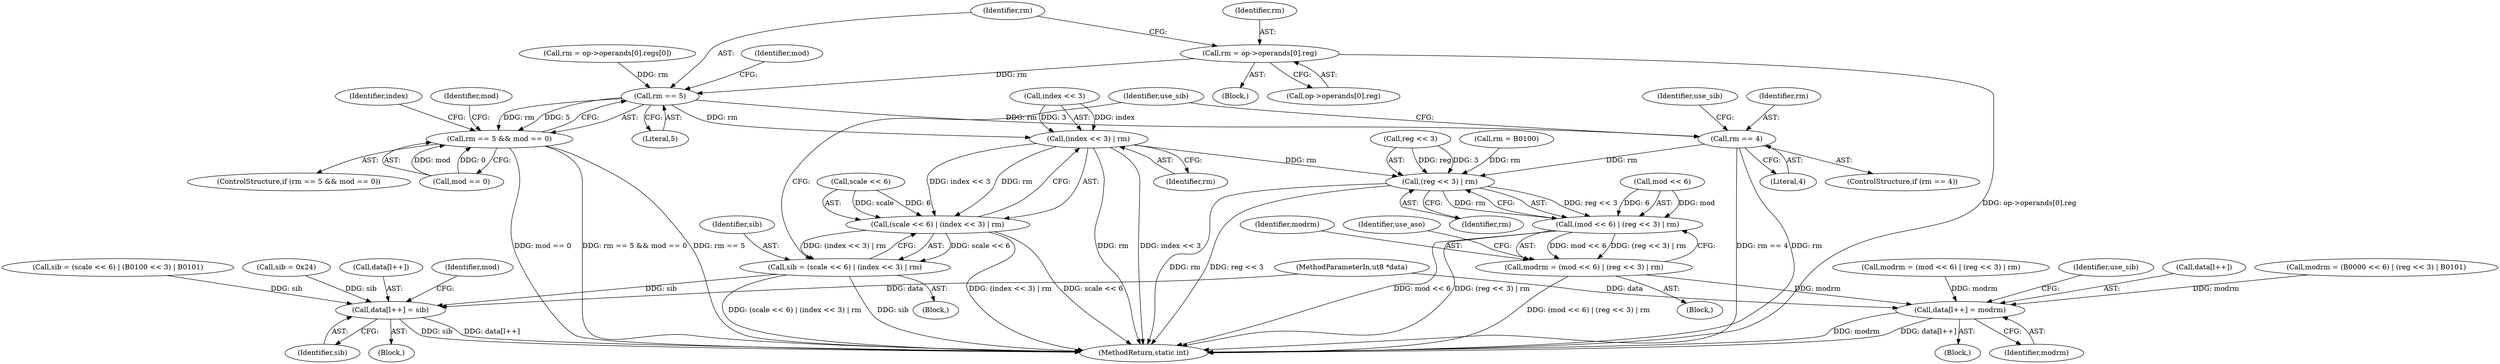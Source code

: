 digraph "0_radare2_f17bfd9f1da05f30f23a4dd05e9d2363e1406948@pointer" {
"1000971" [label="(Call,rm = op->operands[0].reg)"];
"1000995" [label="(Call,rm == 5)"];
"1000994" [label="(Call,rm == 5 && mod == 0)"];
"1001045" [label="(Call,(index << 3) | rm)"];
"1001041" [label="(Call,(scale << 6) | (index << 3) | rm)"];
"1001039" [label="(Call,sib = (scale << 6) | (index << 3) | rm)"];
"1001148" [label="(Call,data[l++] = sib)"];
"1001101" [label="(Call,(reg << 3) | rm)"];
"1001097" [label="(Call,(mod << 6) | (reg << 3) | rm)"];
"1001095" [label="(Call,modrm = (mod << 6) | (reg << 3) | rm)"];
"1001139" [label="(Call,data[l++] = modrm)"];
"1001052" [label="(Call,rm == 4)"];
"1000949" [label="(Call,modrm = (mod << 6) | (reg << 3) | rm)"];
"1001098" [label="(Call,mod << 6)"];
"1001040" [label="(Identifier,sib)"];
"1001139" [label="(Call,data[l++] = modrm)"];
"1000506" [label="(Block,)"];
"1001057" [label="(Identifier,use_sib)"];
"1000994" [label="(Call,rm == 5 && mod == 0)"];
"1001052" [label="(Call,rm == 4)"];
"1000972" [label="(Identifier,rm)"];
"1001035" [label="(Block,)"];
"1001146" [label="(Identifier,use_sib)"];
"1000104" [label="(MethodParameterIn,ut8 *data)"];
"1001140" [label="(Call,data[l++])"];
"1001053" [label="(Identifier,rm)"];
"1001041" [label="(Call,(scale << 6) | (index << 3) | rm)"];
"1001054" [label="(Literal,4)"];
"1001102" [label="(Call,reg << 3)"];
"1001065" [label="(Call,rm = B0100)"];
"1001096" [label="(Identifier,modrm)"];
"1001039" [label="(Call,sib = (scale << 6) | (index << 3) | rm)"];
"1001082" [label="(Call,sib = (scale << 6) | (B0100 << 3) | B0101)"];
"1001046" [label="(Call,index << 3)"];
"1001153" [label="(Identifier,sib)"];
"1001059" [label="(Call,sib = 0x24)"];
"1001149" [label="(Call,data[l++])"];
"1001049" [label="(Identifier,rm)"];
"1001071" [label="(Call,modrm = (B0000 << 6) | (reg << 3) | B0101)"];
"1001097" [label="(Call,(mod << 6) | (reg << 3) | rm)"];
"1001148" [label="(Call,data[l++] = sib)"];
"1001144" [label="(Identifier,modrm)"];
"1000971" [label="(Call,rm = op->operands[0].reg)"];
"1001101" [label="(Call,(reg << 3) | rm)"];
"1003220" [label="(MethodReturn,static int)"];
"1000973" [label="(Call,op->operands[0].reg)"];
"1001007" [label="(Identifier,index)"];
"1001051" [label="(ControlStructure,if (rm == 4))"];
"1001063" [label="(Identifier,use_sib)"];
"1000999" [label="(Identifier,mod)"];
"1000997" [label="(Literal,5)"];
"1000995" [label="(Call,rm == 5)"];
"1000982" [label="(Call,rm = op->operands[0].regs[0])"];
"1001105" [label="(Identifier,rm)"];
"1001094" [label="(Block,)"];
"1000970" [label="(Block,)"];
"1001107" [label="(Identifier,use_aso)"];
"1001042" [label="(Call,scale << 6)"];
"1000998" [label="(Call,mod == 0)"];
"1000993" [label="(ControlStructure,if (rm == 5 && mod == 0))"];
"1001156" [label="(Identifier,mod)"];
"1001147" [label="(Block,)"];
"1001095" [label="(Call,modrm = (mod << 6) | (reg << 3) | rm)"];
"1000996" [label="(Identifier,rm)"];
"1001045" [label="(Call,(index << 3) | rm)"];
"1001003" [label="(Identifier,mod)"];
"1000971" -> "1000970"  [label="AST: "];
"1000971" -> "1000973"  [label="CFG: "];
"1000972" -> "1000971"  [label="AST: "];
"1000973" -> "1000971"  [label="AST: "];
"1000996" -> "1000971"  [label="CFG: "];
"1000971" -> "1003220"  [label="DDG: op->operands[0].reg"];
"1000971" -> "1000995"  [label="DDG: rm"];
"1000995" -> "1000994"  [label="AST: "];
"1000995" -> "1000997"  [label="CFG: "];
"1000996" -> "1000995"  [label="AST: "];
"1000997" -> "1000995"  [label="AST: "];
"1000999" -> "1000995"  [label="CFG: "];
"1000994" -> "1000995"  [label="CFG: "];
"1000995" -> "1000994"  [label="DDG: rm"];
"1000995" -> "1000994"  [label="DDG: 5"];
"1000982" -> "1000995"  [label="DDG: rm"];
"1000995" -> "1001045"  [label="DDG: rm"];
"1000995" -> "1001052"  [label="DDG: rm"];
"1000994" -> "1000993"  [label="AST: "];
"1000994" -> "1000998"  [label="CFG: "];
"1000998" -> "1000994"  [label="AST: "];
"1001003" -> "1000994"  [label="CFG: "];
"1001007" -> "1000994"  [label="CFG: "];
"1000994" -> "1003220"  [label="DDG: mod == 0"];
"1000994" -> "1003220"  [label="DDG: rm == 5 && mod == 0"];
"1000994" -> "1003220"  [label="DDG: rm == 5"];
"1000998" -> "1000994"  [label="DDG: mod"];
"1000998" -> "1000994"  [label="DDG: 0"];
"1001045" -> "1001041"  [label="AST: "];
"1001045" -> "1001049"  [label="CFG: "];
"1001046" -> "1001045"  [label="AST: "];
"1001049" -> "1001045"  [label="AST: "];
"1001041" -> "1001045"  [label="CFG: "];
"1001045" -> "1003220"  [label="DDG: rm"];
"1001045" -> "1003220"  [label="DDG: index << 3"];
"1001045" -> "1001041"  [label="DDG: index << 3"];
"1001045" -> "1001041"  [label="DDG: rm"];
"1001046" -> "1001045"  [label="DDG: index"];
"1001046" -> "1001045"  [label="DDG: 3"];
"1001045" -> "1001101"  [label="DDG: rm"];
"1001041" -> "1001039"  [label="AST: "];
"1001042" -> "1001041"  [label="AST: "];
"1001039" -> "1001041"  [label="CFG: "];
"1001041" -> "1003220"  [label="DDG: (index << 3) | rm"];
"1001041" -> "1003220"  [label="DDG: scale << 6"];
"1001041" -> "1001039"  [label="DDG: scale << 6"];
"1001041" -> "1001039"  [label="DDG: (index << 3) | rm"];
"1001042" -> "1001041"  [label="DDG: scale"];
"1001042" -> "1001041"  [label="DDG: 6"];
"1001039" -> "1001035"  [label="AST: "];
"1001040" -> "1001039"  [label="AST: "];
"1001063" -> "1001039"  [label="CFG: "];
"1001039" -> "1003220"  [label="DDG: (scale << 6) | (index << 3) | rm"];
"1001039" -> "1003220"  [label="DDG: sib"];
"1001039" -> "1001148"  [label="DDG: sib"];
"1001148" -> "1001147"  [label="AST: "];
"1001148" -> "1001153"  [label="CFG: "];
"1001149" -> "1001148"  [label="AST: "];
"1001153" -> "1001148"  [label="AST: "];
"1001156" -> "1001148"  [label="CFG: "];
"1001148" -> "1003220"  [label="DDG: sib"];
"1001148" -> "1003220"  [label="DDG: data[l++]"];
"1001059" -> "1001148"  [label="DDG: sib"];
"1001082" -> "1001148"  [label="DDG: sib"];
"1000104" -> "1001148"  [label="DDG: data"];
"1001101" -> "1001097"  [label="AST: "];
"1001101" -> "1001105"  [label="CFG: "];
"1001102" -> "1001101"  [label="AST: "];
"1001105" -> "1001101"  [label="AST: "];
"1001097" -> "1001101"  [label="CFG: "];
"1001101" -> "1003220"  [label="DDG: rm"];
"1001101" -> "1003220"  [label="DDG: reg << 3"];
"1001101" -> "1001097"  [label="DDG: reg << 3"];
"1001101" -> "1001097"  [label="DDG: rm"];
"1001102" -> "1001101"  [label="DDG: reg"];
"1001102" -> "1001101"  [label="DDG: 3"];
"1001065" -> "1001101"  [label="DDG: rm"];
"1001052" -> "1001101"  [label="DDG: rm"];
"1001097" -> "1001095"  [label="AST: "];
"1001098" -> "1001097"  [label="AST: "];
"1001095" -> "1001097"  [label="CFG: "];
"1001097" -> "1003220"  [label="DDG: mod << 6"];
"1001097" -> "1003220"  [label="DDG: (reg << 3) | rm"];
"1001097" -> "1001095"  [label="DDG: mod << 6"];
"1001097" -> "1001095"  [label="DDG: (reg << 3) | rm"];
"1001098" -> "1001097"  [label="DDG: mod"];
"1001098" -> "1001097"  [label="DDG: 6"];
"1001095" -> "1001094"  [label="AST: "];
"1001096" -> "1001095"  [label="AST: "];
"1001107" -> "1001095"  [label="CFG: "];
"1001095" -> "1003220"  [label="DDG: (mod << 6) | (reg << 3) | rm"];
"1001095" -> "1001139"  [label="DDG: modrm"];
"1001139" -> "1000506"  [label="AST: "];
"1001139" -> "1001144"  [label="CFG: "];
"1001140" -> "1001139"  [label="AST: "];
"1001144" -> "1001139"  [label="AST: "];
"1001146" -> "1001139"  [label="CFG: "];
"1001139" -> "1003220"  [label="DDG: data[l++]"];
"1001139" -> "1003220"  [label="DDG: modrm"];
"1000949" -> "1001139"  [label="DDG: modrm"];
"1001071" -> "1001139"  [label="DDG: modrm"];
"1000104" -> "1001139"  [label="DDG: data"];
"1001052" -> "1001051"  [label="AST: "];
"1001052" -> "1001054"  [label="CFG: "];
"1001053" -> "1001052"  [label="AST: "];
"1001054" -> "1001052"  [label="AST: "];
"1001057" -> "1001052"  [label="CFG: "];
"1001063" -> "1001052"  [label="CFG: "];
"1001052" -> "1003220"  [label="DDG: rm == 4"];
"1001052" -> "1003220"  [label="DDG: rm"];
}

